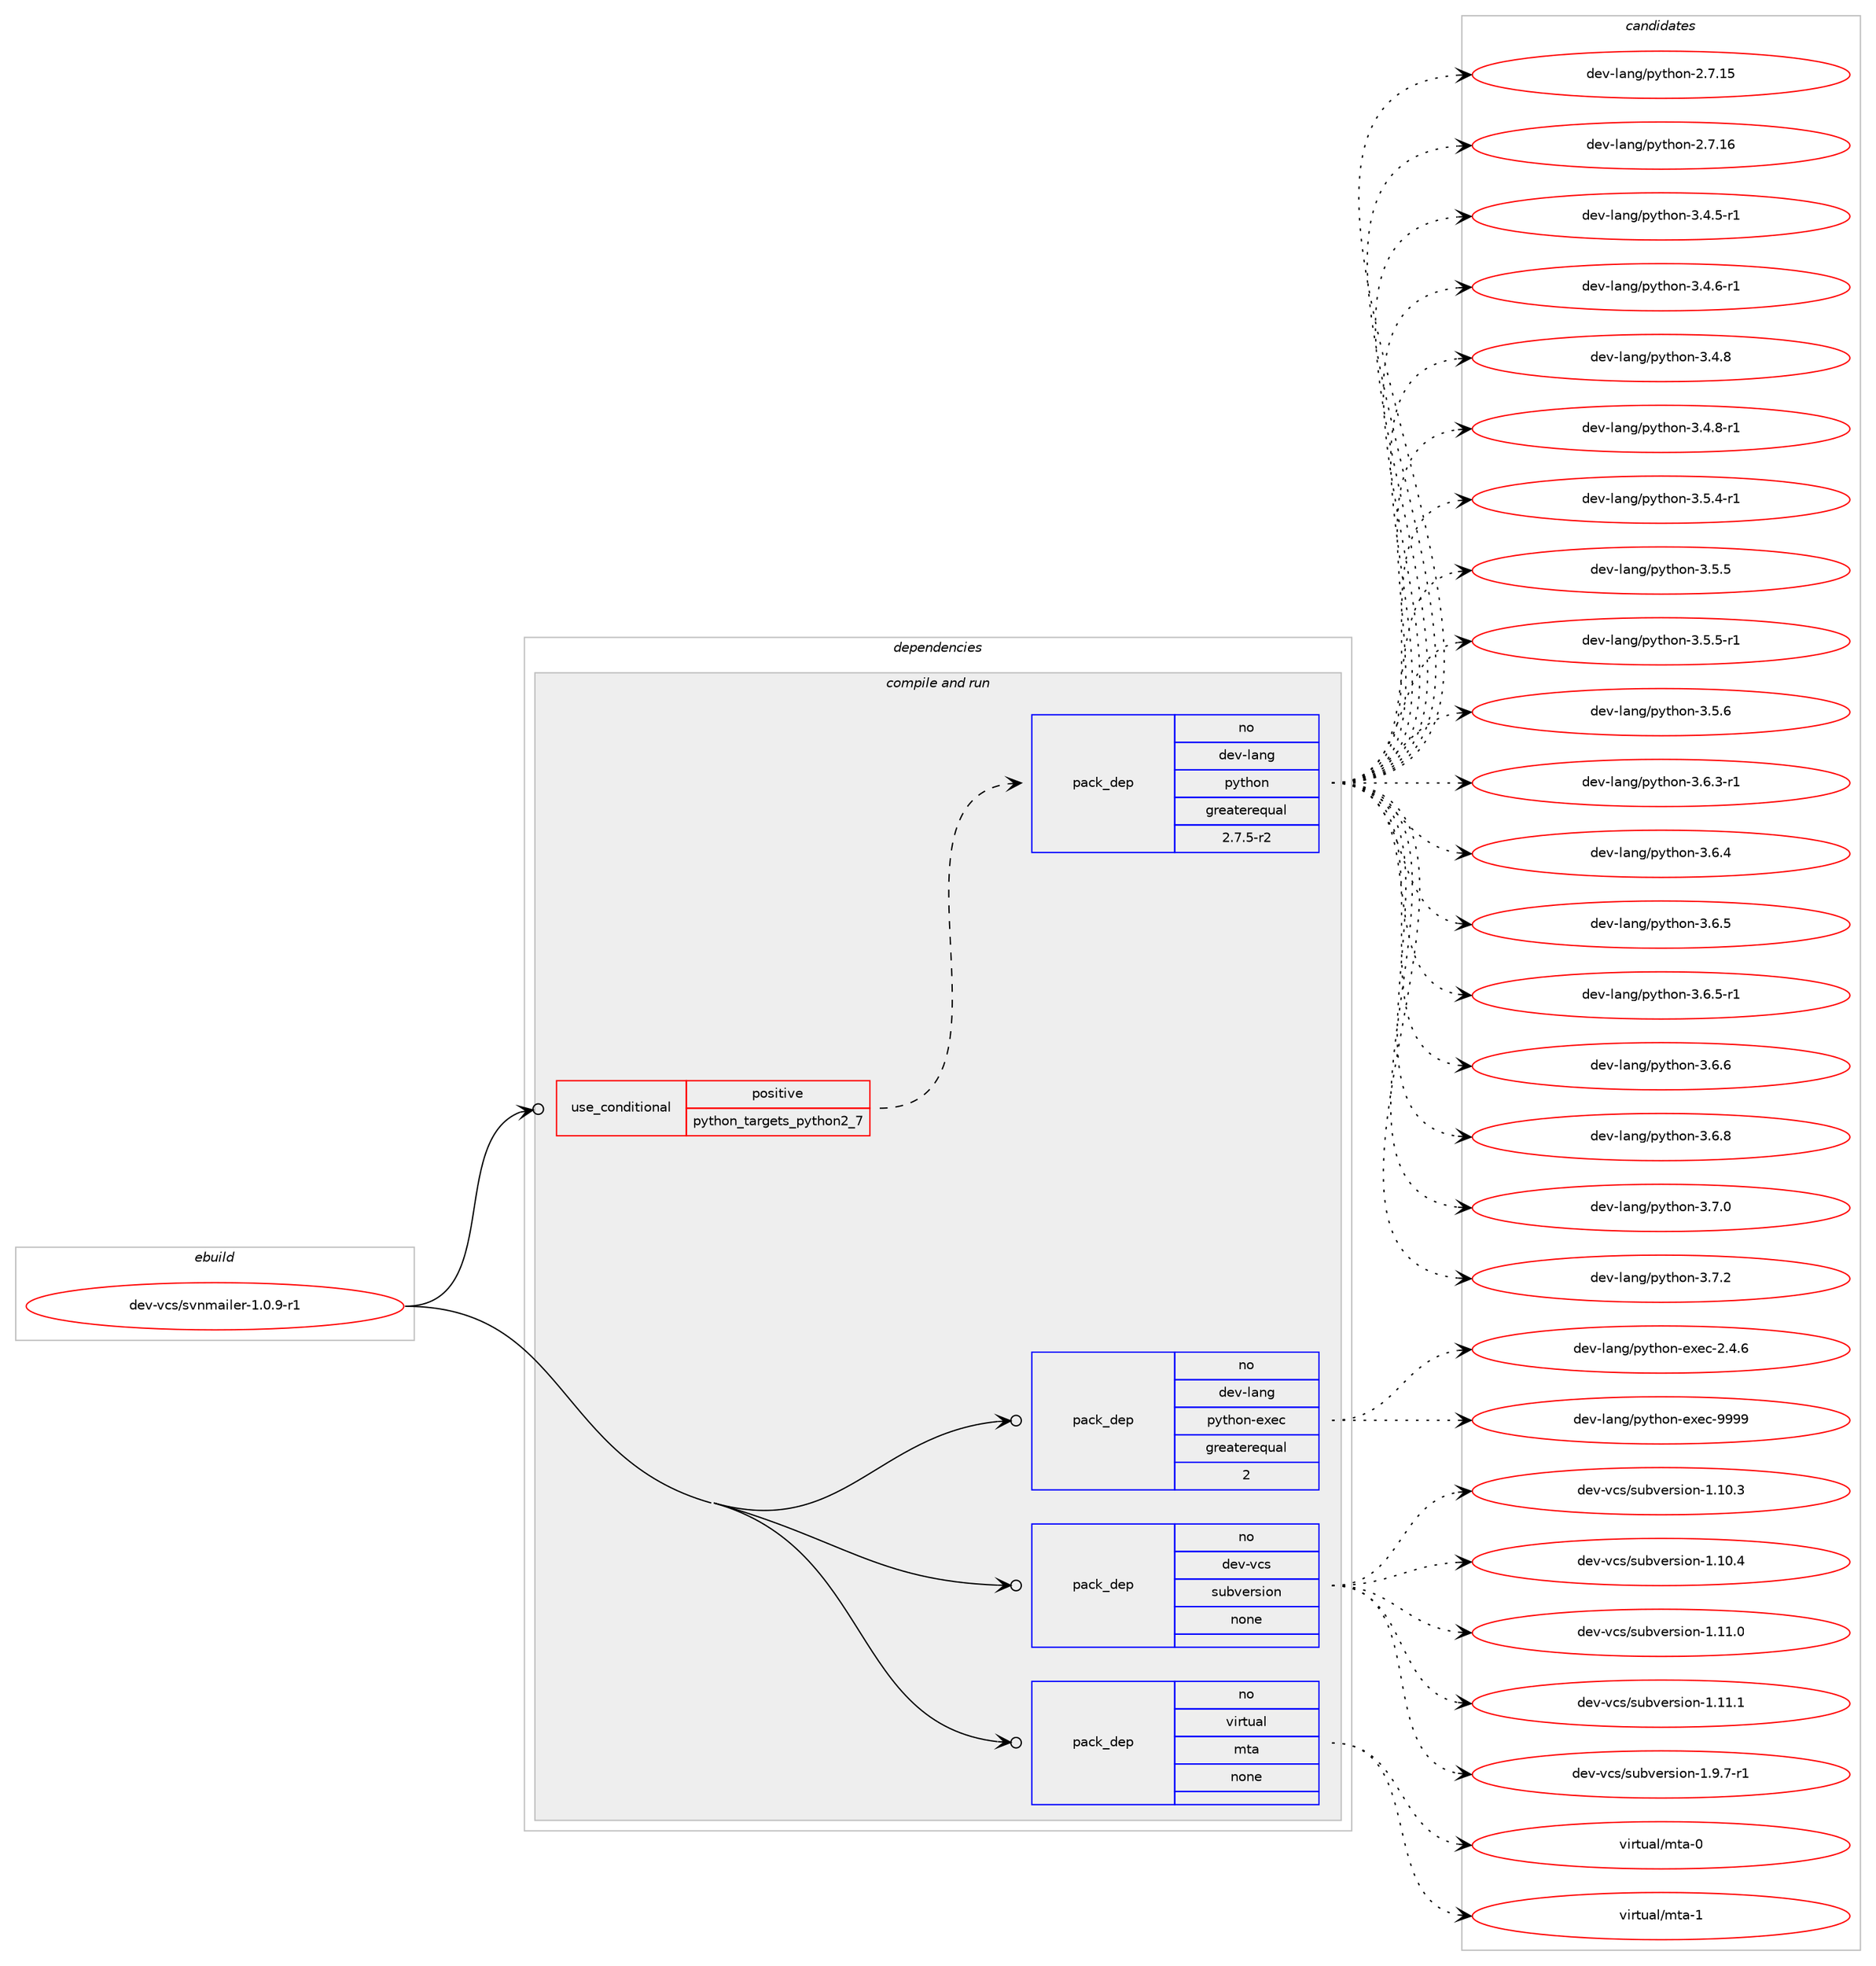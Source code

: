 digraph prolog {

# *************
# Graph options
# *************

newrank=true;
concentrate=true;
compound=true;
graph [rankdir=LR,fontname=Helvetica,fontsize=10,ranksep=1.5];#, ranksep=2.5, nodesep=0.2];
edge  [arrowhead=vee];
node  [fontname=Helvetica,fontsize=10];

# **********
# The ebuild
# **********

subgraph cluster_leftcol {
color=gray;
rank=same;
label=<<i>ebuild</i>>;
id [label="dev-vcs/svnmailer-1.0.9-r1", color=red, width=4, href="../dev-vcs/svnmailer-1.0.9-r1.svg"];
}

# ****************
# The dependencies
# ****************

subgraph cluster_midcol {
color=gray;
label=<<i>dependencies</i>>;
subgraph cluster_compile {
fillcolor="#eeeeee";
style=filled;
label=<<i>compile</i>>;
}
subgraph cluster_compileandrun {
fillcolor="#eeeeee";
style=filled;
label=<<i>compile and run</i>>;
subgraph cond425939 {
dependency1552850 [label=<<TABLE BORDER="0" CELLBORDER="1" CELLSPACING="0" CELLPADDING="4"><TR><TD ROWSPAN="3" CELLPADDING="10">use_conditional</TD></TR><TR><TD>positive</TD></TR><TR><TD>python_targets_python2_7</TD></TR></TABLE>>, shape=none, color=red];
subgraph pack1103148 {
dependency1552851 [label=<<TABLE BORDER="0" CELLBORDER="1" CELLSPACING="0" CELLPADDING="4" WIDTH="220"><TR><TD ROWSPAN="6" CELLPADDING="30">pack_dep</TD></TR><TR><TD WIDTH="110">no</TD></TR><TR><TD>dev-lang</TD></TR><TR><TD>python</TD></TR><TR><TD>greaterequal</TD></TR><TR><TD>2.7.5-r2</TD></TR></TABLE>>, shape=none, color=blue];
}
dependency1552850:e -> dependency1552851:w [weight=20,style="dashed",arrowhead="vee"];
}
id:e -> dependency1552850:w [weight=20,style="solid",arrowhead="odotvee"];
subgraph pack1103149 {
dependency1552852 [label=<<TABLE BORDER="0" CELLBORDER="1" CELLSPACING="0" CELLPADDING="4" WIDTH="220"><TR><TD ROWSPAN="6" CELLPADDING="30">pack_dep</TD></TR><TR><TD WIDTH="110">no</TD></TR><TR><TD>dev-lang</TD></TR><TR><TD>python-exec</TD></TR><TR><TD>greaterequal</TD></TR><TR><TD>2</TD></TR></TABLE>>, shape=none, color=blue];
}
id:e -> dependency1552852:w [weight=20,style="solid",arrowhead="odotvee"];
subgraph pack1103150 {
dependency1552853 [label=<<TABLE BORDER="0" CELLBORDER="1" CELLSPACING="0" CELLPADDING="4" WIDTH="220"><TR><TD ROWSPAN="6" CELLPADDING="30">pack_dep</TD></TR><TR><TD WIDTH="110">no</TD></TR><TR><TD>dev-vcs</TD></TR><TR><TD>subversion</TD></TR><TR><TD>none</TD></TR><TR><TD></TD></TR></TABLE>>, shape=none, color=blue];
}
id:e -> dependency1552853:w [weight=20,style="solid",arrowhead="odotvee"];
subgraph pack1103151 {
dependency1552854 [label=<<TABLE BORDER="0" CELLBORDER="1" CELLSPACING="0" CELLPADDING="4" WIDTH="220"><TR><TD ROWSPAN="6" CELLPADDING="30">pack_dep</TD></TR><TR><TD WIDTH="110">no</TD></TR><TR><TD>virtual</TD></TR><TR><TD>mta</TD></TR><TR><TD>none</TD></TR><TR><TD></TD></TR></TABLE>>, shape=none, color=blue];
}
id:e -> dependency1552854:w [weight=20,style="solid",arrowhead="odotvee"];
}
subgraph cluster_run {
fillcolor="#eeeeee";
style=filled;
label=<<i>run</i>>;
}
}

# **************
# The candidates
# **************

subgraph cluster_choices {
rank=same;
color=gray;
label=<<i>candidates</i>>;

subgraph choice1103148 {
color=black;
nodesep=1;
choice10010111845108971101034711212111610411111045504655464953 [label="dev-lang/python-2.7.15", color=red, width=4,href="../dev-lang/python-2.7.15.svg"];
choice10010111845108971101034711212111610411111045504655464954 [label="dev-lang/python-2.7.16", color=red, width=4,href="../dev-lang/python-2.7.16.svg"];
choice1001011184510897110103471121211161041111104551465246534511449 [label="dev-lang/python-3.4.5-r1", color=red, width=4,href="../dev-lang/python-3.4.5-r1.svg"];
choice1001011184510897110103471121211161041111104551465246544511449 [label="dev-lang/python-3.4.6-r1", color=red, width=4,href="../dev-lang/python-3.4.6-r1.svg"];
choice100101118451089711010347112121116104111110455146524656 [label="dev-lang/python-3.4.8", color=red, width=4,href="../dev-lang/python-3.4.8.svg"];
choice1001011184510897110103471121211161041111104551465246564511449 [label="dev-lang/python-3.4.8-r1", color=red, width=4,href="../dev-lang/python-3.4.8-r1.svg"];
choice1001011184510897110103471121211161041111104551465346524511449 [label="dev-lang/python-3.5.4-r1", color=red, width=4,href="../dev-lang/python-3.5.4-r1.svg"];
choice100101118451089711010347112121116104111110455146534653 [label="dev-lang/python-3.5.5", color=red, width=4,href="../dev-lang/python-3.5.5.svg"];
choice1001011184510897110103471121211161041111104551465346534511449 [label="dev-lang/python-3.5.5-r1", color=red, width=4,href="../dev-lang/python-3.5.5-r1.svg"];
choice100101118451089711010347112121116104111110455146534654 [label="dev-lang/python-3.5.6", color=red, width=4,href="../dev-lang/python-3.5.6.svg"];
choice1001011184510897110103471121211161041111104551465446514511449 [label="dev-lang/python-3.6.3-r1", color=red, width=4,href="../dev-lang/python-3.6.3-r1.svg"];
choice100101118451089711010347112121116104111110455146544652 [label="dev-lang/python-3.6.4", color=red, width=4,href="../dev-lang/python-3.6.4.svg"];
choice100101118451089711010347112121116104111110455146544653 [label="dev-lang/python-3.6.5", color=red, width=4,href="../dev-lang/python-3.6.5.svg"];
choice1001011184510897110103471121211161041111104551465446534511449 [label="dev-lang/python-3.6.5-r1", color=red, width=4,href="../dev-lang/python-3.6.5-r1.svg"];
choice100101118451089711010347112121116104111110455146544654 [label="dev-lang/python-3.6.6", color=red, width=4,href="../dev-lang/python-3.6.6.svg"];
choice100101118451089711010347112121116104111110455146544656 [label="dev-lang/python-3.6.8", color=red, width=4,href="../dev-lang/python-3.6.8.svg"];
choice100101118451089711010347112121116104111110455146554648 [label="dev-lang/python-3.7.0", color=red, width=4,href="../dev-lang/python-3.7.0.svg"];
choice100101118451089711010347112121116104111110455146554650 [label="dev-lang/python-3.7.2", color=red, width=4,href="../dev-lang/python-3.7.2.svg"];
dependency1552851:e -> choice10010111845108971101034711212111610411111045504655464953:w [style=dotted,weight="100"];
dependency1552851:e -> choice10010111845108971101034711212111610411111045504655464954:w [style=dotted,weight="100"];
dependency1552851:e -> choice1001011184510897110103471121211161041111104551465246534511449:w [style=dotted,weight="100"];
dependency1552851:e -> choice1001011184510897110103471121211161041111104551465246544511449:w [style=dotted,weight="100"];
dependency1552851:e -> choice100101118451089711010347112121116104111110455146524656:w [style=dotted,weight="100"];
dependency1552851:e -> choice1001011184510897110103471121211161041111104551465246564511449:w [style=dotted,weight="100"];
dependency1552851:e -> choice1001011184510897110103471121211161041111104551465346524511449:w [style=dotted,weight="100"];
dependency1552851:e -> choice100101118451089711010347112121116104111110455146534653:w [style=dotted,weight="100"];
dependency1552851:e -> choice1001011184510897110103471121211161041111104551465346534511449:w [style=dotted,weight="100"];
dependency1552851:e -> choice100101118451089711010347112121116104111110455146534654:w [style=dotted,weight="100"];
dependency1552851:e -> choice1001011184510897110103471121211161041111104551465446514511449:w [style=dotted,weight="100"];
dependency1552851:e -> choice100101118451089711010347112121116104111110455146544652:w [style=dotted,weight="100"];
dependency1552851:e -> choice100101118451089711010347112121116104111110455146544653:w [style=dotted,weight="100"];
dependency1552851:e -> choice1001011184510897110103471121211161041111104551465446534511449:w [style=dotted,weight="100"];
dependency1552851:e -> choice100101118451089711010347112121116104111110455146544654:w [style=dotted,weight="100"];
dependency1552851:e -> choice100101118451089711010347112121116104111110455146544656:w [style=dotted,weight="100"];
dependency1552851:e -> choice100101118451089711010347112121116104111110455146554648:w [style=dotted,weight="100"];
dependency1552851:e -> choice100101118451089711010347112121116104111110455146554650:w [style=dotted,weight="100"];
}
subgraph choice1103149 {
color=black;
nodesep=1;
choice1001011184510897110103471121211161041111104510112010199455046524654 [label="dev-lang/python-exec-2.4.6", color=red, width=4,href="../dev-lang/python-exec-2.4.6.svg"];
choice10010111845108971101034711212111610411111045101120101994557575757 [label="dev-lang/python-exec-9999", color=red, width=4,href="../dev-lang/python-exec-9999.svg"];
dependency1552852:e -> choice1001011184510897110103471121211161041111104510112010199455046524654:w [style=dotted,weight="100"];
dependency1552852:e -> choice10010111845108971101034711212111610411111045101120101994557575757:w [style=dotted,weight="100"];
}
subgraph choice1103150 {
color=black;
nodesep=1;
choice1001011184511899115471151179811810111411510511111045494649484651 [label="dev-vcs/subversion-1.10.3", color=red, width=4,href="../dev-vcs/subversion-1.10.3.svg"];
choice1001011184511899115471151179811810111411510511111045494649484652 [label="dev-vcs/subversion-1.10.4", color=red, width=4,href="../dev-vcs/subversion-1.10.4.svg"];
choice1001011184511899115471151179811810111411510511111045494649494648 [label="dev-vcs/subversion-1.11.0", color=red, width=4,href="../dev-vcs/subversion-1.11.0.svg"];
choice1001011184511899115471151179811810111411510511111045494649494649 [label="dev-vcs/subversion-1.11.1", color=red, width=4,href="../dev-vcs/subversion-1.11.1.svg"];
choice100101118451189911547115117981181011141151051111104549465746554511449 [label="dev-vcs/subversion-1.9.7-r1", color=red, width=4,href="../dev-vcs/subversion-1.9.7-r1.svg"];
dependency1552853:e -> choice1001011184511899115471151179811810111411510511111045494649484651:w [style=dotted,weight="100"];
dependency1552853:e -> choice1001011184511899115471151179811810111411510511111045494649484652:w [style=dotted,weight="100"];
dependency1552853:e -> choice1001011184511899115471151179811810111411510511111045494649494648:w [style=dotted,weight="100"];
dependency1552853:e -> choice1001011184511899115471151179811810111411510511111045494649494649:w [style=dotted,weight="100"];
dependency1552853:e -> choice100101118451189911547115117981181011141151051111104549465746554511449:w [style=dotted,weight="100"];
}
subgraph choice1103151 {
color=black;
nodesep=1;
choice1181051141161179710847109116974548 [label="virtual/mta-0", color=red, width=4,href="../virtual/mta-0.svg"];
choice1181051141161179710847109116974549 [label="virtual/mta-1", color=red, width=4,href="../virtual/mta-1.svg"];
dependency1552854:e -> choice1181051141161179710847109116974548:w [style=dotted,weight="100"];
dependency1552854:e -> choice1181051141161179710847109116974549:w [style=dotted,weight="100"];
}
}

}
